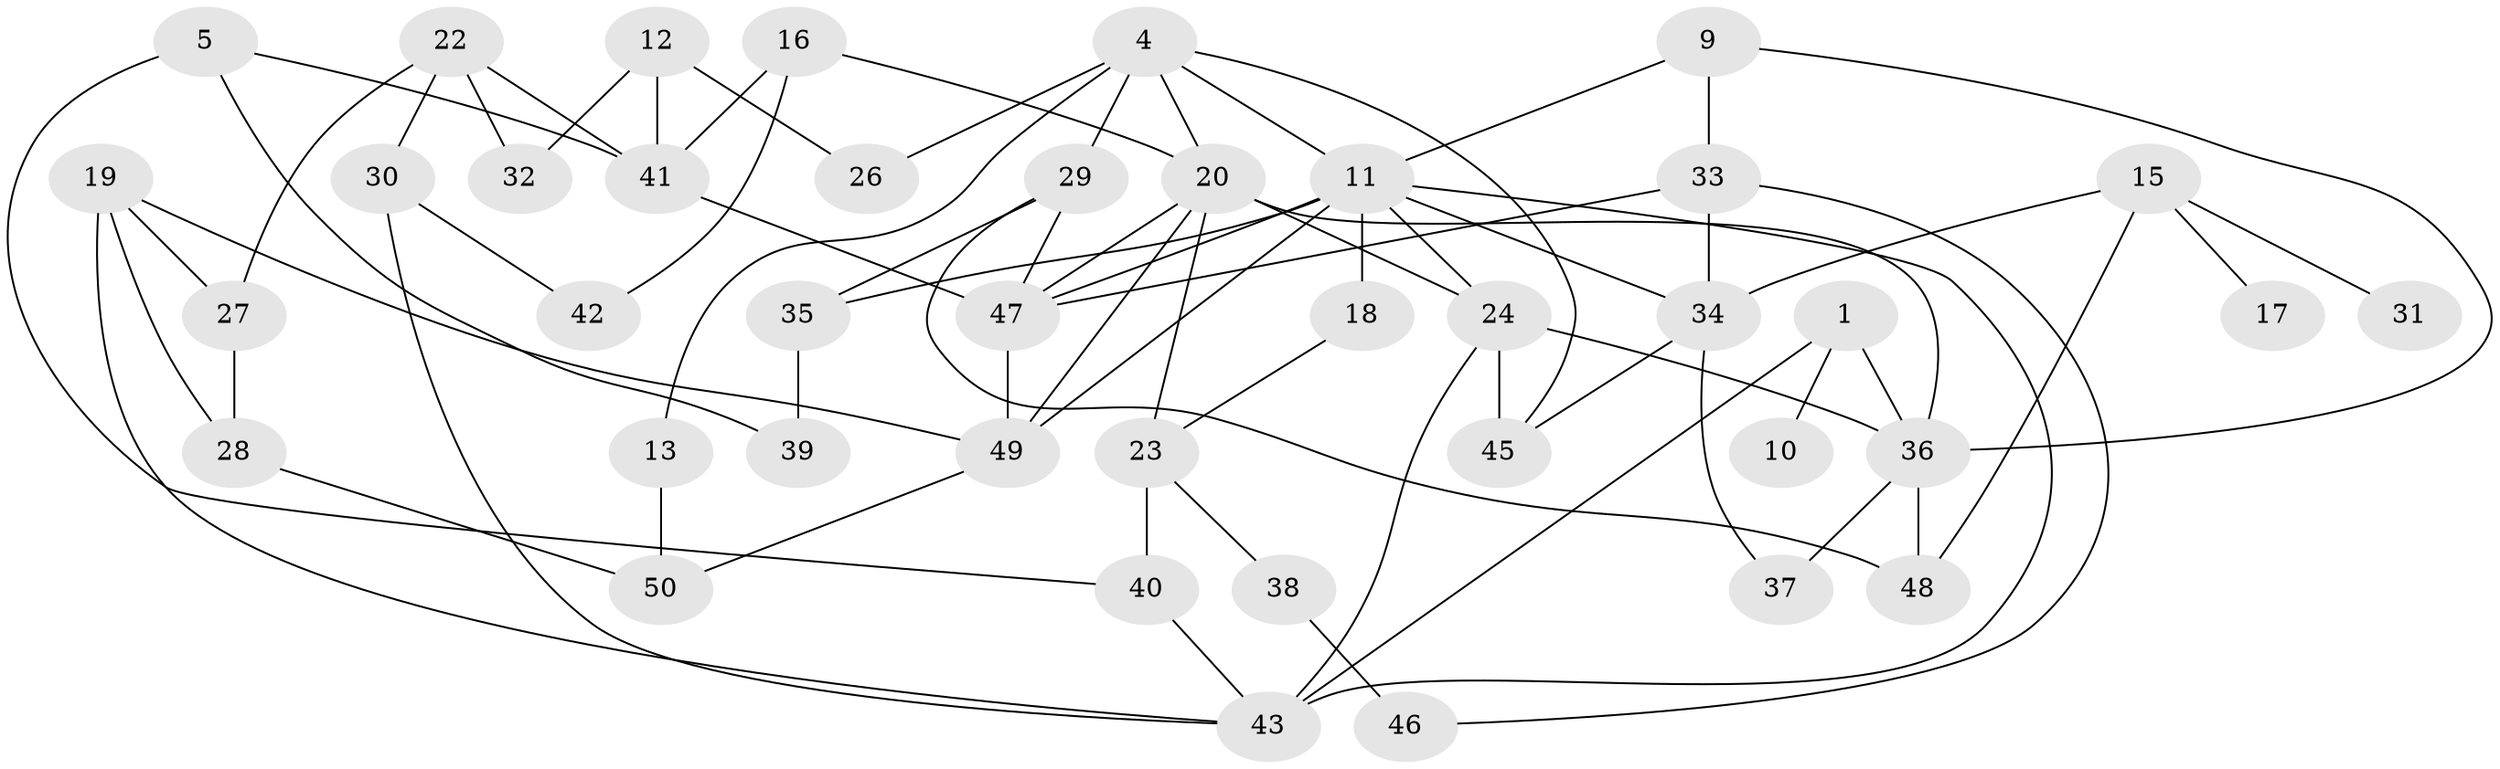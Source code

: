 // original degree distribution, {3: 0.24, 1: 0.21, 2: 0.24, 4: 0.17, 0: 0.07, 6: 0.04, 7: 0.02, 5: 0.01}
// Generated by graph-tools (version 1.1) at 2025/00/03/09/25 03:00:53]
// undirected, 41 vertices, 72 edges
graph export_dot {
graph [start="1"]
  node [color=gray90,style=filled];
  1;
  4;
  5;
  9;
  10;
  11;
  12;
  13;
  15;
  16;
  17;
  18;
  19;
  20;
  22;
  23;
  24;
  26;
  27;
  28;
  29;
  30;
  31;
  32;
  33;
  34;
  35;
  36;
  37;
  38;
  39;
  40;
  41;
  42;
  43;
  45;
  46;
  47;
  48;
  49;
  50;
  1 -- 10 [weight=1.0];
  1 -- 36 [weight=1.0];
  1 -- 43 [weight=1.0];
  4 -- 11 [weight=1.0];
  4 -- 13 [weight=1.0];
  4 -- 20 [weight=1.0];
  4 -- 26 [weight=1.0];
  4 -- 29 [weight=1.0];
  4 -- 45 [weight=1.0];
  5 -- 39 [weight=1.0];
  5 -- 40 [weight=1.0];
  5 -- 41 [weight=1.0];
  9 -- 11 [weight=1.0];
  9 -- 33 [weight=1.0];
  9 -- 36 [weight=1.0];
  11 -- 18 [weight=1.0];
  11 -- 24 [weight=2.0];
  11 -- 34 [weight=1.0];
  11 -- 35 [weight=1.0];
  11 -- 43 [weight=1.0];
  11 -- 47 [weight=2.0];
  11 -- 49 [weight=1.0];
  12 -- 26 [weight=1.0];
  12 -- 32 [weight=1.0];
  12 -- 41 [weight=1.0];
  13 -- 50 [weight=1.0];
  15 -- 17 [weight=1.0];
  15 -- 31 [weight=1.0];
  15 -- 34 [weight=1.0];
  15 -- 48 [weight=1.0];
  16 -- 20 [weight=1.0];
  16 -- 41 [weight=1.0];
  16 -- 42 [weight=1.0];
  18 -- 23 [weight=1.0];
  19 -- 27 [weight=1.0];
  19 -- 28 [weight=1.0];
  19 -- 43 [weight=1.0];
  19 -- 49 [weight=1.0];
  20 -- 23 [weight=1.0];
  20 -- 24 [weight=1.0];
  20 -- 36 [weight=1.0];
  20 -- 47 [weight=1.0];
  20 -- 49 [weight=1.0];
  22 -- 27 [weight=1.0];
  22 -- 30 [weight=1.0];
  22 -- 32 [weight=1.0];
  22 -- 41 [weight=1.0];
  23 -- 38 [weight=1.0];
  23 -- 40 [weight=1.0];
  24 -- 36 [weight=1.0];
  24 -- 43 [weight=1.0];
  24 -- 45 [weight=1.0];
  27 -- 28 [weight=1.0];
  28 -- 50 [weight=1.0];
  29 -- 35 [weight=1.0];
  29 -- 47 [weight=1.0];
  29 -- 48 [weight=1.0];
  30 -- 42 [weight=1.0];
  30 -- 43 [weight=1.0];
  33 -- 34 [weight=1.0];
  33 -- 46 [weight=1.0];
  33 -- 47 [weight=1.0];
  34 -- 37 [weight=1.0];
  34 -- 45 [weight=1.0];
  35 -- 39 [weight=1.0];
  36 -- 37 [weight=1.0];
  36 -- 48 [weight=1.0];
  38 -- 46 [weight=1.0];
  40 -- 43 [weight=1.0];
  41 -- 47 [weight=1.0];
  47 -- 49 [weight=1.0];
  49 -- 50 [weight=1.0];
}
